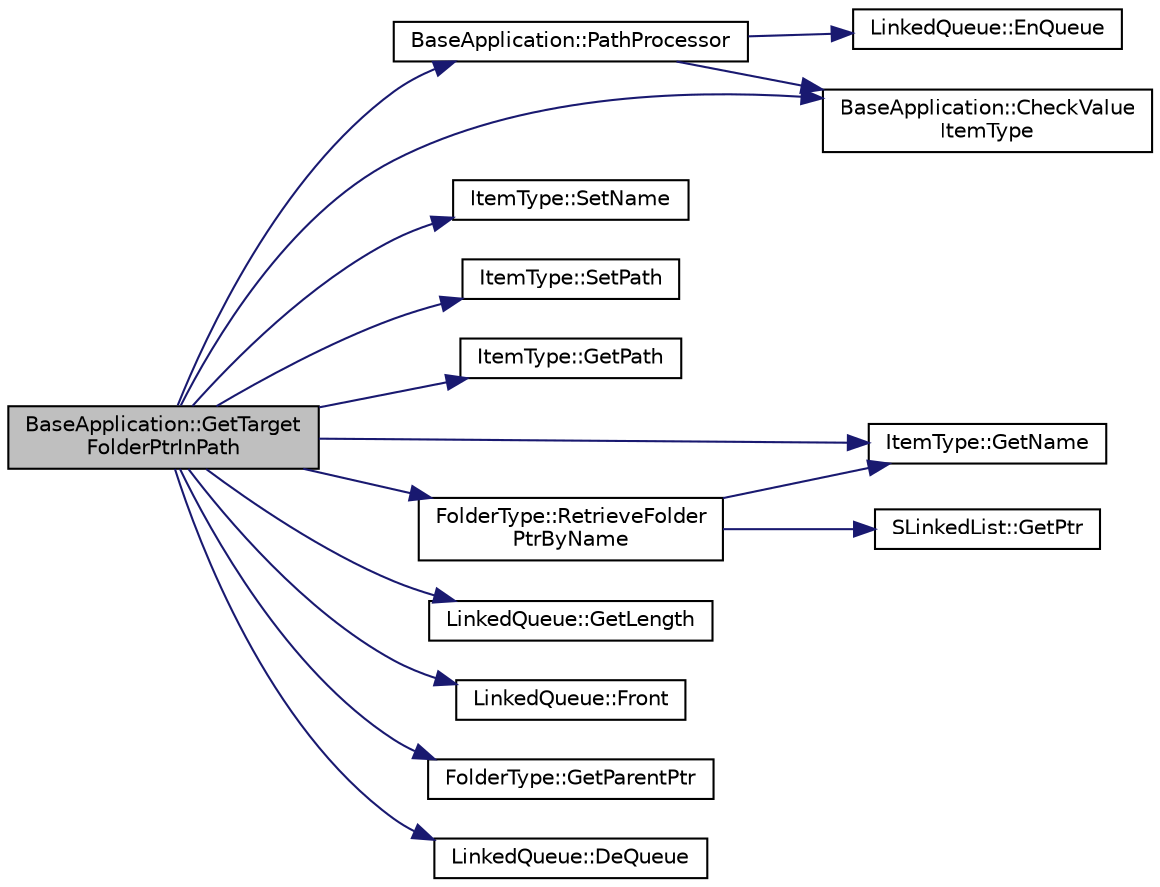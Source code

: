 digraph "BaseApplication::GetTargetFolderPtrInPath"
{
 // LATEX_PDF_SIZE
  edge [fontname="Helvetica",fontsize="10",labelfontname="Helvetica",labelfontsize="10"];
  node [fontname="Helvetica",fontsize="10",shape=record];
  rankdir="LR";
  Node185 [label="BaseApplication::GetTarget\lFolderPtrInPath",height=0.2,width=0.4,color="black", fillcolor="grey75", style="filled", fontcolor="black",tooltip="using Path processor find TargetFolder @detail trace the folder path"];
  Node185 -> Node186 [color="midnightblue",fontsize="10",style="solid",fontname="Helvetica"];
  Node186 [label="BaseApplication::PathProcessor",height=0.2,width=0.4,color="black", fillcolor="white", style="filled",URL="$class_base_application.html#ad7f11ba2ff63d2787d81660901be8946",tooltip="Split the path in PathQueue @detail split by '/' and last word check value and return 0 or 1."];
  Node186 -> Node187 [color="midnightblue",fontsize="10",style="solid",fontname="Helvetica"];
  Node187 [label="LinkedQueue::EnQueue",height=0.2,width=0.4,color="black", fillcolor="white", style="filled",URL="$class_linked_queue.html#a9fb4766a9a092d2afebdcefd4faf20b3",tooltip="add a new data to the last of Queue."];
  Node186 -> Node188 [color="midnightblue",fontsize="10",style="solid",fontname="Helvetica"];
  Node188 [label="BaseApplication::CheckValue\lItemType",height=0.2,width=0.4,color="black", fillcolor="white", style="filled",URL="$class_base_application.html#ad64a38a56c42072975d8b87cfec294ab",tooltip="Check ItemType and Value is right."];
  Node185 -> Node188 [color="midnightblue",fontsize="10",style="solid",fontname="Helvetica"];
  Node185 -> Node189 [color="midnightblue",fontsize="10",style="solid",fontname="Helvetica"];
  Node189 [label="ItemType::SetName",height=0.2,width=0.4,color="black", fillcolor="white", style="filled",URL="$class_item_type.html#aea24328c7ff5e5b1c04599bba74d2f80",tooltip="Set Item Name."];
  Node185 -> Node190 [color="midnightblue",fontsize="10",style="solid",fontname="Helvetica"];
  Node190 [label="ItemType::SetPath",height=0.2,width=0.4,color="black", fillcolor="white", style="filled",URL="$class_item_type.html#a6388a6b8b947b1a75d2a7342ae0b95c3",tooltip="Set Item path."];
  Node185 -> Node191 [color="midnightblue",fontsize="10",style="solid",fontname="Helvetica"];
  Node191 [label="ItemType::GetPath",height=0.2,width=0.4,color="black", fillcolor="white", style="filled",URL="$class_item_type.html#a12779ddd429e3fac928c8ade27b12107",tooltip="Get Item path."];
  Node185 -> Node192 [color="midnightblue",fontsize="10",style="solid",fontname="Helvetica"];
  Node192 [label="FolderType::RetrieveFolder\lPtrByName",height=0.2,width=0.4,color="black", fillcolor="white", style="filled",URL="$class_folder_type.html#a90b2b78dc63a1ca0623fa91fa512429d",tooltip="Retrieve the pointer of the one Folder you search in Current Folder."];
  Node192 -> Node193 [color="midnightblue",fontsize="10",style="solid",fontname="Helvetica"];
  Node193 [label="ItemType::GetName",height=0.2,width=0.4,color="black", fillcolor="white", style="filled",URL="$class_item_type.html#a6a8650790e4d0c8a212574cf77e23cb9",tooltip="Get Item name."];
  Node192 -> Node194 [color="midnightblue",fontsize="10",style="solid",fontname="Helvetica"];
  Node194 [label="SLinkedList::GetPtr",height=0.2,width=0.4,color="black", fillcolor="white", style="filled",URL="$class_s_linked_list.html#a4519d71a8e2d58472ff6b3b3319f37af",tooltip="get the data which has same id in the list.(Sequential Search)"];
  Node185 -> Node195 [color="midnightblue",fontsize="10",style="solid",fontname="Helvetica"];
  Node195 [label="LinkedQueue::GetLength",height=0.2,width=0.4,color="black", fillcolor="white", style="filled",URL="$class_linked_queue.html#aa307516d3ba0133d9eaf37ed04e3c3bd",tooltip="Get a number of Items in current Queue."];
  Node185 -> Node196 [color="midnightblue",fontsize="10",style="solid",fontname="Helvetica"];
  Node196 [label="LinkedQueue::Front",height=0.2,width=0.4,color="black", fillcolor="white", style="filled",URL="$class_linked_queue.html#aca067ad17e6e7fe1f5d2e16d8b46fac8",tooltip="Returns the First data from the Queue, if Queue is empty throw EmptyQueue Exception."];
  Node185 -> Node197 [color="midnightblue",fontsize="10",style="solid",fontname="Helvetica"];
  Node197 [label="FolderType::GetParentPtr",height=0.2,width=0.4,color="black", fillcolor="white", style="filled",URL="$class_folder_type.html#adff305aa0f895f4ee59b97d453eabfd6",tooltip="Get ParentFolder."];
  Node185 -> Node193 [color="midnightblue",fontsize="10",style="solid",fontname="Helvetica"];
  Node185 -> Node198 [color="midnightblue",fontsize="10",style="solid",fontname="Helvetica"];
  Node198 [label="LinkedQueue::DeQueue",height=0.2,width=0.4,color="black", fillcolor="white", style="filled",URL="$class_linked_queue.html#aaabdbed30843433ae4c97343060f9bc9",tooltip="Remove the First data from the Queue, if Queue is empty throw EmptyQueue Exception."];
}
